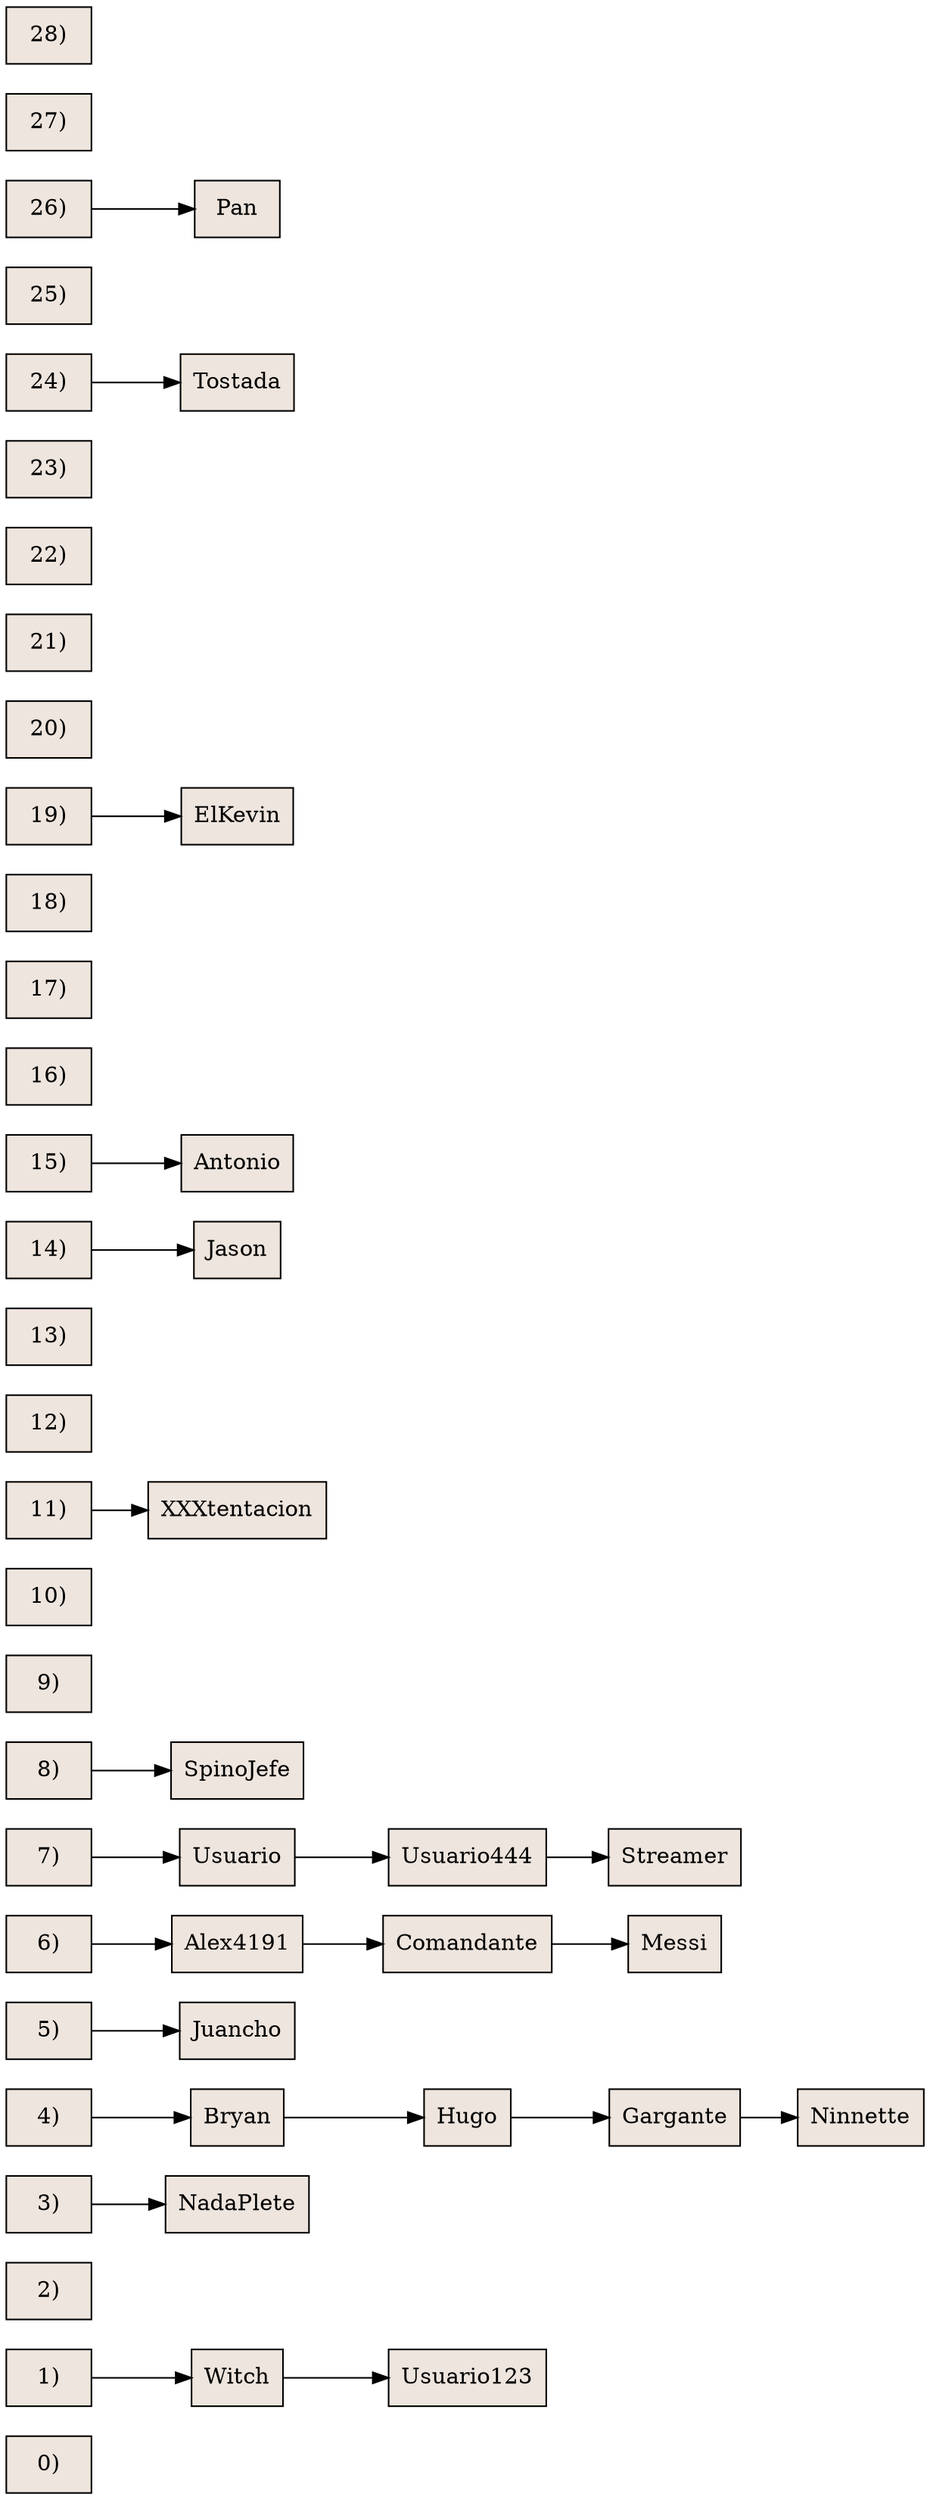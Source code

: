 digraph grafica{
rankdir=LR;
node [shape = record, style=filled, fillcolor=seashell2];
0[label = "0) "] 
1[label = "1) "]; 
1->Witch;
 Witch[label = "Witch "] 
Witch->Usuario123;
 Usuario123[label = "Usuario123 "] 
2[label = "2) "] 
3[label = "3) "]; 
3->NadaPlete;
 NadaPlete[label = "NadaPlete "] 
4[label = "4) "]; 
4->Bryan;
 Bryan[label = "Bryan "] 
Bryan->Hugo;
 Hugo[label = "Hugo "] 
Hugo->Gargante;
 Gargante[label = "Gargante "] 
Gargante->Ninnette;
 Ninnette[label = "Ninnette "] 
5[label = "5) "]; 
5->Juancho;
 Juancho[label = "Juancho "] 
6[label = "6) "]; 
6->Alex4191;
 Alex4191[label = "Alex4191 "] 
Alex4191->Comandante;
 Comandante[label = "Comandante "] 
Comandante->Messi;
 Messi[label = "Messi "] 
7[label = "7) "]; 
7->Usuario;
 Usuario[label = "Usuario "] 
Usuario->Usuario444;
 Usuario444[label = "Usuario444 "] 
Usuario444->Streamer;
 Streamer[label = "Streamer "] 
8[label = "8) "]; 
8->SpinoJefe;
 SpinoJefe[label = "SpinoJefe "] 
9[label = "9) "] 
10[label = "10) "] 
11[label = "11) "]; 
11->XXXtentacion;
 XXXtentacion[label = "XXXtentacion "] 
12[label = "12) "] 
13[label = "13) "] 
14[label = "14) "]; 
14->Jason;
 Jason[label = "Jason "] 
15[label = "15) "]; 
15->Antonio;
 Antonio[label = "Antonio "] 
16[label = "16) "] 
17[label = "17) "] 
18[label = "18) "] 
19[label = "19) "]; 
19->ElKevin;
 ElKevin[label = "ElKevin "] 
20[label = "20) "] 
21[label = "21) "] 
22[label = "22) "] 
23[label = "23) "] 
24[label = "24) "]; 
24->Tostada;
 Tostada[label = "Tostada "] 
25[label = "25) "] 
26[label = "26) "]; 
26->Pan;
 Pan[label = "Pan "] 
27[label = "27) "] 
28[label = "28) "] 
}
